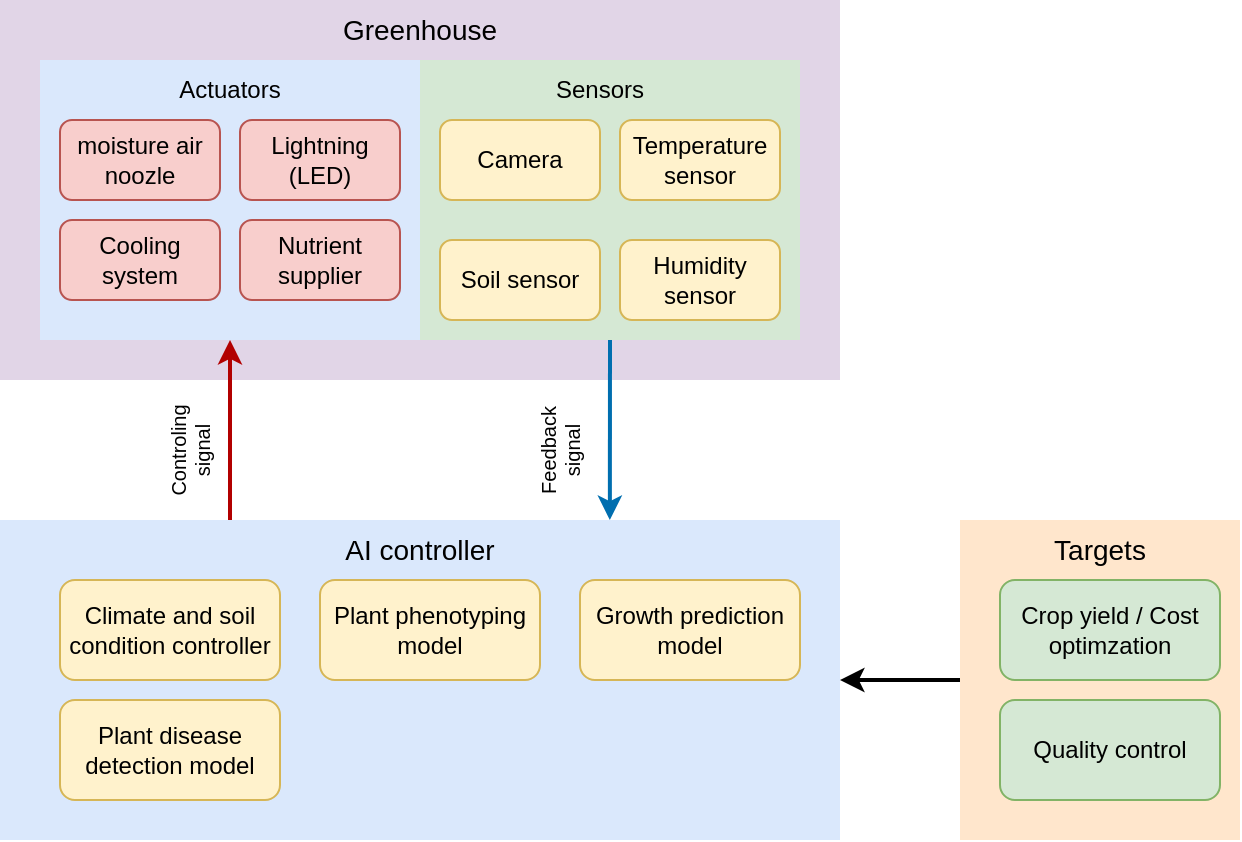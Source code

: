 <mxfile version="20.8.16" type="device"><diagram name="Page-1" id="FvPNGFW17jSZnSwfUJOR"><mxGraphModel dx="1295" dy="758" grid="1" gridSize="10" guides="1" tooltips="1" connect="1" arrows="1" fold="1" page="1" pageScale="1" pageWidth="850" pageHeight="1100" math="0" shadow="0"><root><mxCell id="0"/><mxCell id="1" parent="0"/><mxCell id="spcIjGadroDxwqOGJ5TD-33" style="edgeStyle=orthogonalEdgeStyle;rounded=0;orthogonalLoop=1;jettySize=auto;html=1;entryX=1;entryY=0.5;entryDx=0;entryDy=0;strokeWidth=2;fontSize=14;" edge="1" parent="1" source="spcIjGadroDxwqOGJ5TD-28" target="spcIjGadroDxwqOGJ5TD-13"><mxGeometry relative="1" as="geometry"/></mxCell><mxCell id="spcIjGadroDxwqOGJ5TD-28" value="" style="rounded=0;whiteSpace=wrap;html=1;fontSize=12;fillColor=#ffe6cc;strokeColor=none;" vertex="1" parent="1"><mxGeometry x="560" y="320" width="140" height="160" as="geometry"/></mxCell><mxCell id="spcIjGadroDxwqOGJ5TD-1" value="" style="rounded=0;whiteSpace=wrap;html=1;fillColor=#e1d5e7;strokeColor=none;" vertex="1" parent="1"><mxGeometry x="80" y="60" width="420" height="190" as="geometry"/></mxCell><mxCell id="spcIjGadroDxwqOGJ5TD-15" value="" style="rounded=0;whiteSpace=wrap;html=1;fillColor=#d5e8d4;strokeColor=none;" vertex="1" parent="1"><mxGeometry x="290" y="90" width="190" height="140" as="geometry"/></mxCell><mxCell id="spcIjGadroDxwqOGJ5TD-14" value="" style="rounded=0;whiteSpace=wrap;html=1;fillColor=#dae8fc;strokeColor=none;" vertex="1" parent="1"><mxGeometry x="100" y="90" width="190" height="140" as="geometry"/></mxCell><mxCell id="spcIjGadroDxwqOGJ5TD-2" value="Lightning (LED)" style="rounded=1;whiteSpace=wrap;html=1;fillColor=#f8cecc;strokeColor=#b85450;" vertex="1" parent="1"><mxGeometry x="200" y="120" width="80" height="40" as="geometry"/></mxCell><mxCell id="spcIjGadroDxwqOGJ5TD-4" value="Actuators" style="text;html=1;strokeColor=none;fillColor=none;align=center;verticalAlign=middle;whiteSpace=wrap;rounded=0;" vertex="1" parent="1"><mxGeometry x="155" y="90" width="80" height="30" as="geometry"/></mxCell><mxCell id="spcIjGadroDxwqOGJ5TD-5" value="Cooling system" style="rounded=1;whiteSpace=wrap;html=1;fillColor=#f8cecc;strokeColor=#b85450;" vertex="1" parent="1"><mxGeometry x="110" y="170" width="80" height="40" as="geometry"/></mxCell><mxCell id="spcIjGadroDxwqOGJ5TD-6" value="moisture air noozle" style="rounded=1;whiteSpace=wrap;html=1;fillColor=#f8cecc;strokeColor=#b85450;" vertex="1" parent="1"><mxGeometry x="110" y="120" width="80" height="40" as="geometry"/></mxCell><mxCell id="spcIjGadroDxwqOGJ5TD-7" value="Nutrient supplier" style="rounded=1;whiteSpace=wrap;html=1;fillColor=#f8cecc;strokeColor=#b85450;" vertex="1" parent="1"><mxGeometry x="200" y="170" width="80" height="40" as="geometry"/></mxCell><mxCell id="spcIjGadroDxwqOGJ5TD-8" value="Camera" style="rounded=1;whiteSpace=wrap;html=1;fillColor=#fff2cc;strokeColor=#d6b656;" vertex="1" parent="1"><mxGeometry x="300" y="120" width="80" height="40" as="geometry"/></mxCell><mxCell id="spcIjGadroDxwqOGJ5TD-9" value="Sensors" style="text;html=1;strokeColor=none;fillColor=none;align=center;verticalAlign=middle;whiteSpace=wrap;rounded=0;" vertex="1" parent="1"><mxGeometry x="340" y="90" width="80" height="30" as="geometry"/></mxCell><mxCell id="spcIjGadroDxwqOGJ5TD-10" value="Soil sensor" style="rounded=1;whiteSpace=wrap;html=1;fillColor=#fff2cc;strokeColor=#d6b656;" vertex="1" parent="1"><mxGeometry x="300" y="180" width="80" height="40" as="geometry"/></mxCell><mxCell id="spcIjGadroDxwqOGJ5TD-11" value="Temperature sensor" style="rounded=1;whiteSpace=wrap;html=1;fillColor=#fff2cc;strokeColor=#d6b656;" vertex="1" parent="1"><mxGeometry x="390" y="120" width="80" height="40" as="geometry"/></mxCell><mxCell id="spcIjGadroDxwqOGJ5TD-12" value="Humidity sensor" style="rounded=1;whiteSpace=wrap;html=1;fillColor=#fff2cc;strokeColor=#d6b656;" vertex="1" parent="1"><mxGeometry x="390" y="180" width="80" height="40" as="geometry"/></mxCell><mxCell id="spcIjGadroDxwqOGJ5TD-13" value="" style="rounded=0;whiteSpace=wrap;html=1;fillColor=#dae8fc;strokeColor=none;" vertex="1" parent="1"><mxGeometry x="80" y="320" width="420" height="160" as="geometry"/></mxCell><mxCell id="spcIjGadroDxwqOGJ5TD-17" value="Greenhouse" style="text;html=1;strokeColor=none;fillColor=none;align=center;verticalAlign=middle;whiteSpace=wrap;rounded=0;fontSize=14;" vertex="1" parent="1"><mxGeometry x="80" y="60" width="420" height="30" as="geometry"/></mxCell><mxCell id="spcIjGadroDxwqOGJ5TD-18" value="" style="endArrow=classic;html=1;rounded=0;entryX=0.5;entryY=1;entryDx=0;entryDy=0;fillColor=#e51400;strokeColor=#B20000;strokeWidth=2;" edge="1" parent="1" target="spcIjGadroDxwqOGJ5TD-14"><mxGeometry width="50" height="50" relative="1" as="geometry"><mxPoint x="195" y="320" as="sourcePoint"/><mxPoint x="240" y="270" as="targetPoint"/></mxGeometry></mxCell><mxCell id="spcIjGadroDxwqOGJ5TD-19" value="" style="endArrow=classic;html=1;rounded=0;exitX=0.5;exitY=1;exitDx=0;exitDy=0;entryX=0.726;entryY=0;entryDx=0;entryDy=0;entryPerimeter=0;fillColor=#1ba1e2;strokeColor=#006EAF;strokeWidth=2;" edge="1" parent="1" source="spcIjGadroDxwqOGJ5TD-15" target="spcIjGadroDxwqOGJ5TD-13"><mxGeometry width="50" height="50" relative="1" as="geometry"><mxPoint x="230" y="370" as="sourcePoint"/><mxPoint x="280" y="320" as="targetPoint"/></mxGeometry></mxCell><mxCell id="spcIjGadroDxwqOGJ5TD-20" value="Controling signal" style="text;html=1;strokeColor=none;fillColor=none;align=center;verticalAlign=middle;whiteSpace=wrap;rounded=0;fontSize=10;horizontal=0;" vertex="1" parent="1"><mxGeometry x="155" y="250" width="40" height="70" as="geometry"/></mxCell><mxCell id="spcIjGadroDxwqOGJ5TD-21" value="Feedback signal" style="text;html=1;strokeColor=none;fillColor=none;align=center;verticalAlign=middle;whiteSpace=wrap;rounded=0;fontSize=10;horizontal=0;" vertex="1" parent="1"><mxGeometry x="340" y="250" width="40" height="70" as="geometry"/></mxCell><mxCell id="spcIjGadroDxwqOGJ5TD-22" value="Plant phenotyping model" style="rounded=1;whiteSpace=wrap;html=1;fillColor=#fff2cc;strokeColor=#d6b656;" vertex="1" parent="1"><mxGeometry x="240" y="350" width="110" height="50" as="geometry"/></mxCell><mxCell id="spcIjGadroDxwqOGJ5TD-23" value="Climate and soil condition controller" style="rounded=1;whiteSpace=wrap;html=1;fillColor=#fff2cc;strokeColor=#d6b656;" vertex="1" parent="1"><mxGeometry x="110" y="350" width="110" height="50" as="geometry"/></mxCell><mxCell id="spcIjGadroDxwqOGJ5TD-24" value="Growth prediction model" style="rounded=1;whiteSpace=wrap;html=1;fillColor=#fff2cc;strokeColor=#d6b656;" vertex="1" parent="1"><mxGeometry x="370" y="350" width="110" height="50" as="geometry"/></mxCell><mxCell id="spcIjGadroDxwqOGJ5TD-25" value="Plant disease detection model" style="rounded=1;whiteSpace=wrap;html=1;fillColor=#fff2cc;strokeColor=#d6b656;" vertex="1" parent="1"><mxGeometry x="110" y="410" width="110" height="50" as="geometry"/></mxCell><mxCell id="spcIjGadroDxwqOGJ5TD-29" value="Crop yield / Cost optimzation" style="rounded=1;whiteSpace=wrap;html=1;fillColor=#d5e8d4;strokeColor=#82b366;" vertex="1" parent="1"><mxGeometry x="580" y="350" width="110" height="50" as="geometry"/></mxCell><mxCell id="spcIjGadroDxwqOGJ5TD-30" value="Quality control" style="rounded=1;whiteSpace=wrap;html=1;fillColor=#d5e8d4;strokeColor=#82b366;" vertex="1" parent="1"><mxGeometry x="580" y="410" width="110" height="50" as="geometry"/></mxCell><mxCell id="spcIjGadroDxwqOGJ5TD-31" value="AI controller" style="text;html=1;strokeColor=none;fillColor=none;align=center;verticalAlign=middle;whiteSpace=wrap;rounded=0;fontSize=14;" vertex="1" parent="1"><mxGeometry x="80" y="320" width="420" height="30" as="geometry"/></mxCell><mxCell id="spcIjGadroDxwqOGJ5TD-32" value="Targets" style="text;html=1;strokeColor=none;fillColor=none;align=center;verticalAlign=middle;whiteSpace=wrap;rounded=0;fontSize=14;" vertex="1" parent="1"><mxGeometry x="560" y="320" width="140" height="30" as="geometry"/></mxCell></root></mxGraphModel></diagram></mxfile>